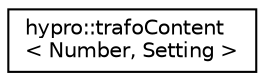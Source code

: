 digraph "Graphical Class Hierarchy"
{
  edge [fontname="Helvetica",fontsize="10",labelfontname="Helvetica",labelfontsize="10"];
  node [fontname="Helvetica",fontsize="10",shape=record];
  rankdir="LR";
  Node1 [label="hypro::trafoContent\l\< Number, Setting \>",height=0.2,width=0.4,color="black", fillcolor="white", style="filled",URL="$structhypro_1_1trafoContent.html"];
}
